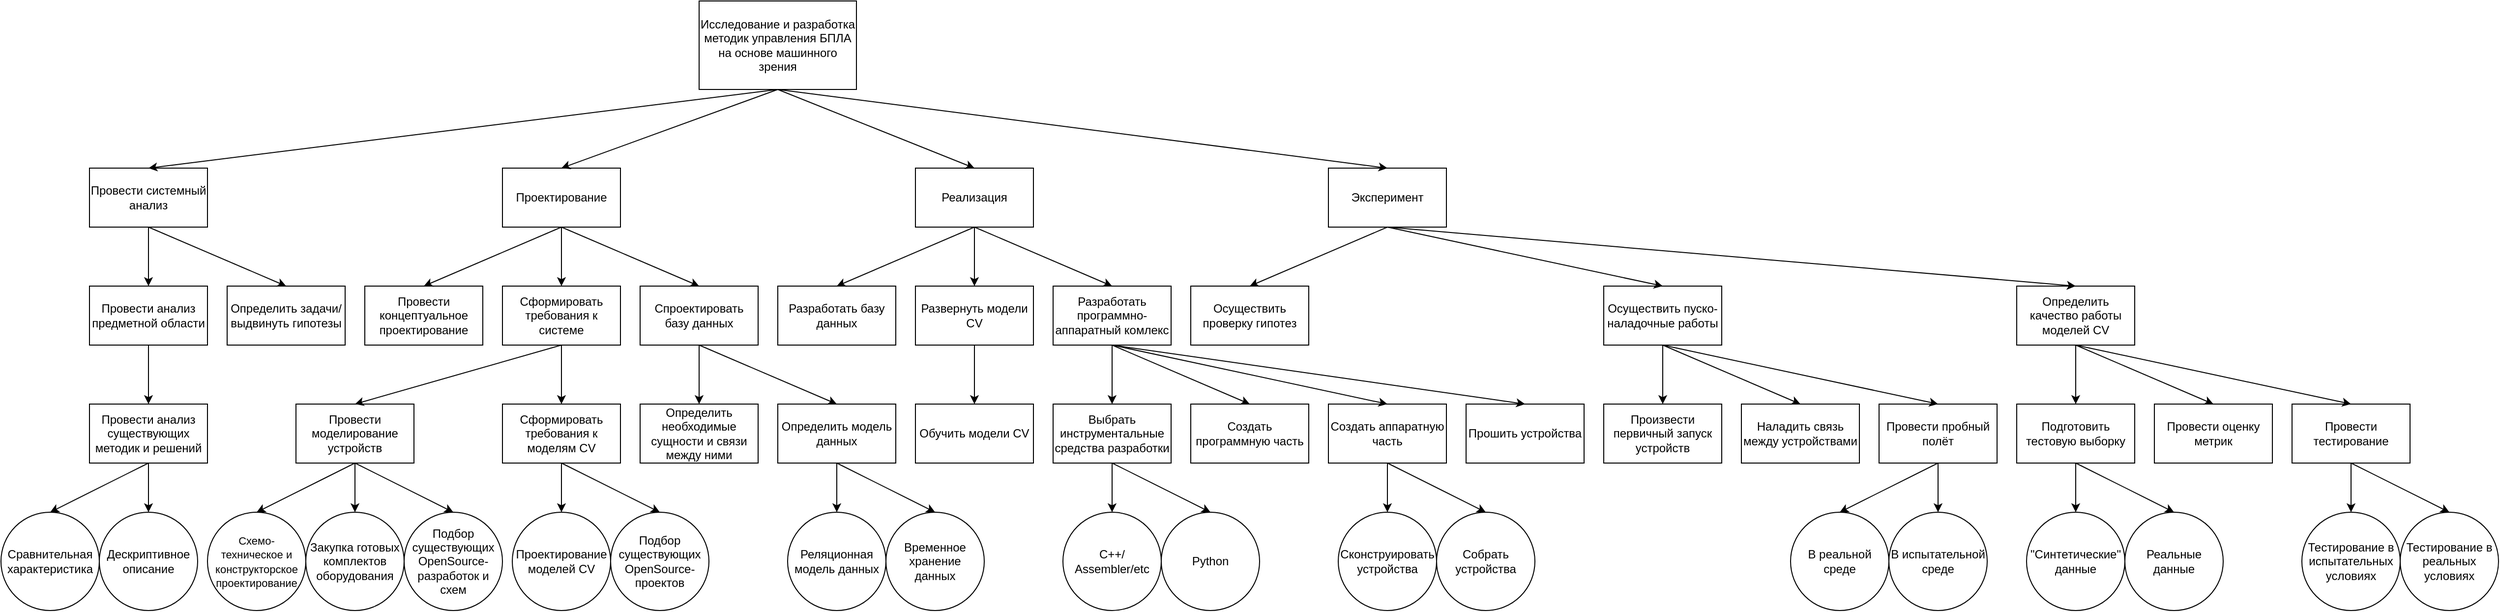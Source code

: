 <mxfile version="22.1.11" type="device">
  <diagram name="Page-1" id="gzccQpygefszCh5UnTY1">
    <mxGraphModel dx="3622" dy="1534" grid="1" gridSize="10" guides="1" tooltips="1" connect="1" arrows="1" fold="1" page="1" pageScale="1" pageWidth="850" pageHeight="1100" math="0" shadow="0">
      <root>
        <mxCell id="0" />
        <mxCell id="1" parent="0" />
        <mxCell id="BvftLAsF_LfP6ri9kQU_-1" value="Исследование и разработка методик управления БПЛА на основе машинного зрения" style="rounded=0;whiteSpace=wrap;html=1;" vertex="1" parent="1">
          <mxGeometry x="500" y="350" width="160" height="90" as="geometry" />
        </mxCell>
        <mxCell id="BvftLAsF_LfP6ri9kQU_-2" value="Проектирование" style="rounded=0;whiteSpace=wrap;html=1;" vertex="1" parent="1">
          <mxGeometry x="300" y="520" width="120" height="60" as="geometry" />
        </mxCell>
        <mxCell id="BvftLAsF_LfP6ri9kQU_-3" value="Провести системный анализ" style="rounded=0;whiteSpace=wrap;html=1;" vertex="1" parent="1">
          <mxGeometry x="-120" y="520" width="120" height="60" as="geometry" />
        </mxCell>
        <mxCell id="BvftLAsF_LfP6ri9kQU_-4" value="Реализация" style="rounded=0;whiteSpace=wrap;html=1;" vertex="1" parent="1">
          <mxGeometry x="720" y="520" width="120" height="60" as="geometry" />
        </mxCell>
        <mxCell id="BvftLAsF_LfP6ri9kQU_-5" value="Провести анализ предметной области" style="rounded=0;whiteSpace=wrap;html=1;" vertex="1" parent="1">
          <mxGeometry x="-120" y="640" width="120" height="60" as="geometry" />
        </mxCell>
        <mxCell id="BvftLAsF_LfP6ri9kQU_-6" value="Определить задачи/выдвинуть гипотезы" style="rounded=0;whiteSpace=wrap;html=1;" vertex="1" parent="1">
          <mxGeometry x="20" y="640" width="120" height="60" as="geometry" />
        </mxCell>
        <mxCell id="BvftLAsF_LfP6ri9kQU_-7" value="Провести анализ существующих методик и решений" style="rounded=0;whiteSpace=wrap;html=1;" vertex="1" parent="1">
          <mxGeometry x="-120" y="760" width="120" height="60" as="geometry" />
        </mxCell>
        <mxCell id="BvftLAsF_LfP6ri9kQU_-8" value="Эксперимент" style="rounded=0;whiteSpace=wrap;html=1;" vertex="1" parent="1">
          <mxGeometry x="1140" y="520" width="120" height="60" as="geometry" />
        </mxCell>
        <mxCell id="BvftLAsF_LfP6ri9kQU_-10" value="Дескриптивное описание" style="ellipse;whiteSpace=wrap;html=1;" vertex="1" parent="1">
          <mxGeometry x="-110" y="870" width="100" height="100" as="geometry" />
        </mxCell>
        <mxCell id="BvftLAsF_LfP6ri9kQU_-11" value="Сравнительная характеристика" style="ellipse;whiteSpace=wrap;html=1;" vertex="1" parent="1">
          <mxGeometry x="-210" y="870" width="100" height="100" as="geometry" />
        </mxCell>
        <mxCell id="BvftLAsF_LfP6ri9kQU_-12" value="Провести концептуальное проектирование" style="rounded=0;whiteSpace=wrap;html=1;" vertex="1" parent="1">
          <mxGeometry x="160" y="640" width="120" height="60" as="geometry" />
        </mxCell>
        <mxCell id="BvftLAsF_LfP6ri9kQU_-13" value="Спроектировать базу данных" style="rounded=0;whiteSpace=wrap;html=1;" vertex="1" parent="1">
          <mxGeometry x="440" y="640" width="120" height="60" as="geometry" />
        </mxCell>
        <mxCell id="BvftLAsF_LfP6ri9kQU_-14" value="Сформировать требования к системе" style="rounded=0;whiteSpace=wrap;html=1;" vertex="1" parent="1">
          <mxGeometry x="300" y="640" width="120" height="60" as="geometry" />
        </mxCell>
        <mxCell id="BvftLAsF_LfP6ri9kQU_-15" value="Сформировать требования к моделям CV" style="rounded=0;whiteSpace=wrap;html=1;" vertex="1" parent="1">
          <mxGeometry x="300" y="760" width="120" height="60" as="geometry" />
        </mxCell>
        <mxCell id="BvftLAsF_LfP6ri9kQU_-16" value="Провести моделирование устройств" style="rounded=0;whiteSpace=wrap;html=1;" vertex="1" parent="1">
          <mxGeometry x="90" y="760" width="120" height="60" as="geometry" />
        </mxCell>
        <mxCell id="BvftLAsF_LfP6ri9kQU_-18" value="&lt;font style=&quot;font-size: 11px;&quot;&gt;Схемо-техническое и конструкторское проектирование&lt;/font&gt;" style="ellipse;whiteSpace=wrap;html=1;" vertex="1" parent="1">
          <mxGeometry y="870" width="100" height="100" as="geometry" />
        </mxCell>
        <mxCell id="BvftLAsF_LfP6ri9kQU_-19" value="Подбор существующих OpenSource-разработок и схем" style="ellipse;whiteSpace=wrap;html=1;" vertex="1" parent="1">
          <mxGeometry x="200" y="870" width="100" height="100" as="geometry" />
        </mxCell>
        <mxCell id="BvftLAsF_LfP6ri9kQU_-21" value="Закупка готовых комплектов оборудования" style="ellipse;whiteSpace=wrap;html=1;" vertex="1" parent="1">
          <mxGeometry x="100" y="870" width="100" height="100" as="geometry" />
        </mxCell>
        <mxCell id="BvftLAsF_LfP6ri9kQU_-22" value="" style="endArrow=classic;html=1;rounded=0;entryX=0.5;entryY=0;entryDx=0;entryDy=0;exitX=0.5;exitY=1;exitDx=0;exitDy=0;" edge="1" parent="1" source="BvftLAsF_LfP6ri9kQU_-2" target="BvftLAsF_LfP6ri9kQU_-13">
          <mxGeometry width="50" height="50" relative="1" as="geometry">
            <mxPoint y="600" as="sourcePoint" />
            <mxPoint x="50" y="550" as="targetPoint" />
          </mxGeometry>
        </mxCell>
        <mxCell id="BvftLAsF_LfP6ri9kQU_-24" value="" style="endArrow=classic;html=1;rounded=0;entryX=0.5;entryY=0;entryDx=0;entryDy=0;exitX=0.5;exitY=1;exitDx=0;exitDy=0;" edge="1" parent="1" source="BvftLAsF_LfP6ri9kQU_-14" target="BvftLAsF_LfP6ri9kQU_-15">
          <mxGeometry width="50" height="50" relative="1" as="geometry">
            <mxPoint x="400" y="650" as="sourcePoint" />
            <mxPoint x="450" y="600" as="targetPoint" />
          </mxGeometry>
        </mxCell>
        <mxCell id="BvftLAsF_LfP6ri9kQU_-25" value="" style="endArrow=classic;html=1;rounded=0;exitX=0.5;exitY=1;exitDx=0;exitDy=0;entryX=0.5;entryY=0;entryDx=0;entryDy=0;" edge="1" parent="1" source="BvftLAsF_LfP6ri9kQU_-73" target="BvftLAsF_LfP6ri9kQU_-59">
          <mxGeometry width="50" height="50" relative="1" as="geometry">
            <mxPoint x="400" y="650" as="sourcePoint" />
            <mxPoint x="610" y="610" as="targetPoint" />
          </mxGeometry>
        </mxCell>
        <mxCell id="BvftLAsF_LfP6ri9kQU_-26" value="" style="endArrow=classic;html=1;rounded=0;entryX=0.5;entryY=0;entryDx=0;entryDy=0;exitX=0.5;exitY=1;exitDx=0;exitDy=0;" edge="1" parent="1" source="BvftLAsF_LfP6ri9kQU_-2" target="BvftLAsF_LfP6ri9kQU_-14">
          <mxGeometry width="50" height="50" relative="1" as="geometry">
            <mxPoint x="400" y="650" as="sourcePoint" />
            <mxPoint x="300" y="610" as="targetPoint" />
          </mxGeometry>
        </mxCell>
        <mxCell id="BvftLAsF_LfP6ri9kQU_-27" value="" style="endArrow=classic;html=1;rounded=0;entryX=0.5;entryY=0;entryDx=0;entryDy=0;exitX=0.5;exitY=1;exitDx=0;exitDy=0;" edge="1" parent="1" source="BvftLAsF_LfP6ri9kQU_-2" target="BvftLAsF_LfP6ri9kQU_-12">
          <mxGeometry width="50" height="50" relative="1" as="geometry">
            <mxPoint x="230" y="610" as="sourcePoint" />
            <mxPoint x="610" y="600" as="targetPoint" />
          </mxGeometry>
        </mxCell>
        <mxCell id="BvftLAsF_LfP6ri9kQU_-28" value="" style="endArrow=classic;html=1;rounded=0;entryX=0.5;entryY=0;entryDx=0;entryDy=0;exitX=0.5;exitY=1;exitDx=0;exitDy=0;" edge="1" parent="1" source="BvftLAsF_LfP6ri9kQU_-3" target="BvftLAsF_LfP6ri9kQU_-6">
          <mxGeometry width="50" height="50" relative="1" as="geometry">
            <mxPoint x="-130" y="560" as="sourcePoint" />
            <mxPoint x="-80" y="510" as="targetPoint" />
          </mxGeometry>
        </mxCell>
        <mxCell id="BvftLAsF_LfP6ri9kQU_-29" value="" style="endArrow=classic;html=1;rounded=0;entryX=0.5;entryY=0;entryDx=0;entryDy=0;exitX=0.5;exitY=1;exitDx=0;exitDy=0;" edge="1" parent="1" source="BvftLAsF_LfP6ri9kQU_-3" target="BvftLAsF_LfP6ri9kQU_-5">
          <mxGeometry width="50" height="50" relative="1" as="geometry">
            <mxPoint x="-60" y="600" as="sourcePoint" />
            <mxPoint x="-10" y="550" as="targetPoint" />
          </mxGeometry>
        </mxCell>
        <mxCell id="BvftLAsF_LfP6ri9kQU_-30" value="" style="endArrow=classic;html=1;rounded=0;entryX=0.5;entryY=0;entryDx=0;entryDy=0;exitX=0.5;exitY=1;exitDx=0;exitDy=0;" edge="1" parent="1" source="BvftLAsF_LfP6ri9kQU_-14" target="BvftLAsF_LfP6ri9kQU_-16">
          <mxGeometry width="50" height="50" relative="1" as="geometry">
            <mxPoint x="310" y="710" as="sourcePoint" />
            <mxPoint x="310" y="770" as="targetPoint" />
          </mxGeometry>
        </mxCell>
        <mxCell id="BvftLAsF_LfP6ri9kQU_-32" value="" style="endArrow=classic;html=1;rounded=0;entryX=0.5;entryY=0;entryDx=0;entryDy=0;exitX=0.5;exitY=1;exitDx=0;exitDy=0;" edge="1" parent="1" source="BvftLAsF_LfP6ri9kQU_-5" target="BvftLAsF_LfP6ri9kQU_-7">
          <mxGeometry width="50" height="50" relative="1" as="geometry">
            <mxPoint x="330" y="730" as="sourcePoint" />
            <mxPoint x="330" y="790" as="targetPoint" />
          </mxGeometry>
        </mxCell>
        <mxCell id="BvftLAsF_LfP6ri9kQU_-33" value="Определить модель данных" style="rounded=0;whiteSpace=wrap;html=1;" vertex="1" parent="1">
          <mxGeometry x="580" y="760" width="120" height="60" as="geometry" />
        </mxCell>
        <mxCell id="BvftLAsF_LfP6ri9kQU_-34" value="Определить необходимые сущности и связи между ними" style="rounded=0;whiteSpace=wrap;html=1;" vertex="1" parent="1">
          <mxGeometry x="440" y="760" width="120" height="60" as="geometry" />
        </mxCell>
        <mxCell id="BvftLAsF_LfP6ri9kQU_-36" value="Реляционная модель данных" style="ellipse;whiteSpace=wrap;html=1;" vertex="1" parent="1">
          <mxGeometry x="590" y="870" width="100" height="100" as="geometry" />
        </mxCell>
        <mxCell id="BvftLAsF_LfP6ri9kQU_-37" value="Временное хранение &lt;br&gt;данных" style="ellipse;whiteSpace=wrap;html=1;" vertex="1" parent="1">
          <mxGeometry x="690" y="870" width="100" height="100" as="geometry" />
        </mxCell>
        <mxCell id="BvftLAsF_LfP6ri9kQU_-38" value="Проектирование моделей CV" style="ellipse;whiteSpace=wrap;html=1;" vertex="1" parent="1">
          <mxGeometry x="310" y="870" width="100" height="100" as="geometry" />
        </mxCell>
        <mxCell id="BvftLAsF_LfP6ri9kQU_-40" value="Подбор существующих OpenSource-проектов" style="ellipse;whiteSpace=wrap;html=1;" vertex="1" parent="1">
          <mxGeometry x="410" y="870" width="100" height="100" as="geometry" />
        </mxCell>
        <mxCell id="BvftLAsF_LfP6ri9kQU_-41" value="" style="endArrow=classic;html=1;rounded=0;exitX=0.5;exitY=1;exitDx=0;exitDy=0;entryX=0.5;entryY=0;entryDx=0;entryDy=0;" edge="1" parent="1" source="BvftLAsF_LfP6ri9kQU_-13" target="BvftLAsF_LfP6ri9kQU_-33">
          <mxGeometry width="50" height="50" relative="1" as="geometry">
            <mxPoint x="510" y="670" as="sourcePoint" />
            <mxPoint x="660" y="700" as="targetPoint" />
          </mxGeometry>
        </mxCell>
        <mxCell id="BvftLAsF_LfP6ri9kQU_-42" value="" style="endArrow=classic;html=1;rounded=0;exitX=0.5;exitY=1;exitDx=0;exitDy=0;entryX=0.5;entryY=0;entryDx=0;entryDy=0;" edge="1" parent="1" source="BvftLAsF_LfP6ri9kQU_-13" target="BvftLAsF_LfP6ri9kQU_-34">
          <mxGeometry width="50" height="50" relative="1" as="geometry">
            <mxPoint x="470" y="710" as="sourcePoint" />
            <mxPoint x="470" y="770" as="targetPoint" />
          </mxGeometry>
        </mxCell>
        <mxCell id="BvftLAsF_LfP6ri9kQU_-43" value="" style="endArrow=classic;html=1;rounded=0;exitX=0.5;exitY=1;exitDx=0;exitDy=0;entryX=0.5;entryY=0;entryDx=0;entryDy=0;" edge="1" parent="1" source="BvftLAsF_LfP6ri9kQU_-33" target="BvftLAsF_LfP6ri9kQU_-37">
          <mxGeometry width="50" height="50" relative="1" as="geometry">
            <mxPoint x="480" y="720" as="sourcePoint" />
            <mxPoint x="480" y="780" as="targetPoint" />
          </mxGeometry>
        </mxCell>
        <mxCell id="BvftLAsF_LfP6ri9kQU_-44" value="" style="endArrow=classic;html=1;rounded=0;exitX=0.5;exitY=1;exitDx=0;exitDy=0;entryX=0.5;entryY=0;entryDx=0;entryDy=0;" edge="1" parent="1" source="BvftLAsF_LfP6ri9kQU_-33" target="BvftLAsF_LfP6ri9kQU_-36">
          <mxGeometry width="50" height="50" relative="1" as="geometry">
            <mxPoint x="500" y="830" as="sourcePoint" />
            <mxPoint x="855" y="890" as="targetPoint" />
          </mxGeometry>
        </mxCell>
        <mxCell id="BvftLAsF_LfP6ri9kQU_-45" value="" style="endArrow=classic;html=1;rounded=0;exitX=0.5;exitY=1;exitDx=0;exitDy=0;entryX=0.5;entryY=0;entryDx=0;entryDy=0;" edge="1" parent="1" source="BvftLAsF_LfP6ri9kQU_-16" target="BvftLAsF_LfP6ri9kQU_-21">
          <mxGeometry width="50" height="50" relative="1" as="geometry">
            <mxPoint x="470" y="830" as="sourcePoint" />
            <mxPoint x="695" y="890" as="targetPoint" />
          </mxGeometry>
        </mxCell>
        <mxCell id="BvftLAsF_LfP6ri9kQU_-46" value="" style="endArrow=classic;html=1;rounded=0;exitX=0.5;exitY=1;exitDx=0;exitDy=0;entryX=0.5;entryY=0;entryDx=0;entryDy=0;" edge="1" parent="1" source="BvftLAsF_LfP6ri9kQU_-16" target="BvftLAsF_LfP6ri9kQU_-18">
          <mxGeometry width="50" height="50" relative="1" as="geometry">
            <mxPoint x="340" y="830" as="sourcePoint" />
            <mxPoint x="535" y="885" as="targetPoint" />
          </mxGeometry>
        </mxCell>
        <mxCell id="BvftLAsF_LfP6ri9kQU_-47" value="" style="endArrow=classic;html=1;rounded=0;exitX=0.5;exitY=1;exitDx=0;exitDy=0;entryX=0.5;entryY=0;entryDx=0;entryDy=0;" edge="1" parent="1" source="BvftLAsF_LfP6ri9kQU_-16" target="BvftLAsF_LfP6ri9kQU_-19">
          <mxGeometry width="50" height="50" relative="1" as="geometry">
            <mxPoint x="310" y="830" as="sourcePoint" />
            <mxPoint x="378" y="885" as="targetPoint" />
          </mxGeometry>
        </mxCell>
        <mxCell id="BvftLAsF_LfP6ri9kQU_-49" value="" style="endArrow=classic;html=1;rounded=0;exitX=0.5;exitY=1;exitDx=0;exitDy=0;entryX=0.5;entryY=0;entryDx=0;entryDy=0;" edge="1" parent="1" source="BvftLAsF_LfP6ri9kQU_-15" target="BvftLAsF_LfP6ri9kQU_-40">
          <mxGeometry width="50" height="50" relative="1" as="geometry">
            <mxPoint x="320" y="840" as="sourcePoint" />
            <mxPoint x="388" y="895" as="targetPoint" />
          </mxGeometry>
        </mxCell>
        <mxCell id="BvftLAsF_LfP6ri9kQU_-50" value="" style="endArrow=classic;html=1;rounded=0;exitX=0.5;exitY=1;exitDx=0;exitDy=0;entryX=0.5;entryY=0;entryDx=0;entryDy=0;" edge="1" parent="1" source="BvftLAsF_LfP6ri9kQU_-15" target="BvftLAsF_LfP6ri9kQU_-38">
          <mxGeometry width="50" height="50" relative="1" as="geometry">
            <mxPoint x="150" y="830" as="sourcePoint" />
            <mxPoint x="50" y="885" as="targetPoint" />
          </mxGeometry>
        </mxCell>
        <mxCell id="BvftLAsF_LfP6ri9kQU_-51" value="" style="endArrow=classic;html=1;rounded=0;exitX=0.5;exitY=1;exitDx=0;exitDy=0;entryX=0.5;entryY=0;entryDx=0;entryDy=0;" edge="1" parent="1" source="BvftLAsF_LfP6ri9kQU_-7" target="BvftLAsF_LfP6ri9kQU_-11">
          <mxGeometry width="50" height="50" relative="1" as="geometry">
            <mxPoint x="160" y="840" as="sourcePoint" />
            <mxPoint x="60" y="895" as="targetPoint" />
          </mxGeometry>
        </mxCell>
        <mxCell id="BvftLAsF_LfP6ri9kQU_-52" value="" style="endArrow=classic;html=1;rounded=0;exitX=0.5;exitY=1;exitDx=0;exitDy=0;entryX=0.5;entryY=0;entryDx=0;entryDy=0;" edge="1" parent="1" source="BvftLAsF_LfP6ri9kQU_-7" target="BvftLAsF_LfP6ri9kQU_-10">
          <mxGeometry width="50" height="50" relative="1" as="geometry">
            <mxPoint x="170" y="850" as="sourcePoint" />
            <mxPoint x="70" y="905" as="targetPoint" />
          </mxGeometry>
        </mxCell>
        <mxCell id="BvftLAsF_LfP6ri9kQU_-53" value="" style="endArrow=classic;html=1;rounded=0;exitX=0.5;exitY=1;exitDx=0;exitDy=0;entryX=0.5;entryY=0;entryDx=0;entryDy=0;" edge="1" parent="1" source="BvftLAsF_LfP6ri9kQU_-1" target="BvftLAsF_LfP6ri9kQU_-3">
          <mxGeometry width="50" height="50" relative="1" as="geometry">
            <mxPoint x="260" y="860" as="sourcePoint" />
            <mxPoint x="160" y="915" as="targetPoint" />
          </mxGeometry>
        </mxCell>
        <mxCell id="BvftLAsF_LfP6ri9kQU_-54" value="" style="endArrow=classic;html=1;rounded=0;exitX=0.5;exitY=1;exitDx=0;exitDy=0;entryX=0.5;entryY=0;entryDx=0;entryDy=0;" edge="1" parent="1" source="BvftLAsF_LfP6ri9kQU_-1" target="BvftLAsF_LfP6ri9kQU_-2">
          <mxGeometry width="50" height="50" relative="1" as="geometry">
            <mxPoint x="270" y="870" as="sourcePoint" />
            <mxPoint x="170" y="925" as="targetPoint" />
          </mxGeometry>
        </mxCell>
        <mxCell id="BvftLAsF_LfP6ri9kQU_-55" value="" style="endArrow=classic;html=1;rounded=0;exitX=0.5;exitY=1;exitDx=0;exitDy=0;entryX=0.5;entryY=0;entryDx=0;entryDy=0;" edge="1" parent="1" source="BvftLAsF_LfP6ri9kQU_-1" target="BvftLAsF_LfP6ri9kQU_-4">
          <mxGeometry width="50" height="50" relative="1" as="geometry">
            <mxPoint x="280" y="880" as="sourcePoint" />
            <mxPoint x="180" y="935" as="targetPoint" />
          </mxGeometry>
        </mxCell>
        <mxCell id="BvftLAsF_LfP6ri9kQU_-56" value="" style="endArrow=classic;html=1;rounded=0;exitX=0.5;exitY=1;exitDx=0;exitDy=0;entryX=0.5;entryY=0;entryDx=0;entryDy=0;" edge="1" parent="1" source="BvftLAsF_LfP6ri9kQU_-1" target="BvftLAsF_LfP6ri9kQU_-8">
          <mxGeometry width="50" height="50" relative="1" as="geometry">
            <mxPoint x="410" y="470" as="sourcePoint" />
            <mxPoint x="470" y="530" as="targetPoint" />
          </mxGeometry>
        </mxCell>
        <mxCell id="BvftLAsF_LfP6ri9kQU_-59" value="Выбрать инструментальные средства разработки" style="rounded=0;whiteSpace=wrap;html=1;" vertex="1" parent="1">
          <mxGeometry x="860" y="760" width="120" height="60" as="geometry" />
        </mxCell>
        <mxCell id="BvftLAsF_LfP6ri9kQU_-60" value="Развернуть модели CV" style="rounded=0;whiteSpace=wrap;html=1;" vertex="1" parent="1">
          <mxGeometry x="720" y="640" width="120" height="60" as="geometry" />
        </mxCell>
        <mxCell id="BvftLAsF_LfP6ri9kQU_-64" value="" style="endArrow=classic;html=1;rounded=0;entryX=0.5;entryY=0;entryDx=0;entryDy=0;exitX=0.5;exitY=1;exitDx=0;exitDy=0;" edge="1" parent="1" source="BvftLAsF_LfP6ri9kQU_-4" target="BvftLAsF_LfP6ri9kQU_-60">
          <mxGeometry width="50" height="50" relative="1" as="geometry">
            <mxPoint x="470" y="760" as="sourcePoint" />
            <mxPoint x="520" y="710" as="targetPoint" />
          </mxGeometry>
        </mxCell>
        <mxCell id="BvftLAsF_LfP6ri9kQU_-65" value="Обучить модели CV" style="rounded=0;whiteSpace=wrap;html=1;" vertex="1" parent="1">
          <mxGeometry x="720" y="760" width="120" height="60" as="geometry" />
        </mxCell>
        <mxCell id="BvftLAsF_LfP6ri9kQU_-66" value="" style="endArrow=classic;html=1;rounded=0;entryX=0.5;entryY=0;entryDx=0;entryDy=0;exitX=0.5;exitY=1;exitDx=0;exitDy=0;" edge="1" parent="1" source="BvftLAsF_LfP6ri9kQU_-60" target="BvftLAsF_LfP6ri9kQU_-65">
          <mxGeometry width="50" height="50" relative="1" as="geometry">
            <mxPoint x="510" y="590" as="sourcePoint" />
            <mxPoint x="670" y="650" as="targetPoint" />
          </mxGeometry>
        </mxCell>
        <mxCell id="BvftLAsF_LfP6ri9kQU_-69" value="Разработать базу данных" style="rounded=0;whiteSpace=wrap;html=1;" vertex="1" parent="1">
          <mxGeometry x="580" y="640" width="120" height="60" as="geometry" />
        </mxCell>
        <mxCell id="BvftLAsF_LfP6ri9kQU_-70" value="" style="endArrow=classic;html=1;rounded=0;entryX=0.5;entryY=0;entryDx=0;entryDy=0;exitX=0.5;exitY=1;exitDx=0;exitDy=0;" edge="1" parent="1" source="BvftLAsF_LfP6ri9kQU_-4" target="BvftLAsF_LfP6ri9kQU_-69">
          <mxGeometry width="50" height="50" relative="1" as="geometry">
            <mxPoint x="790" y="590" as="sourcePoint" />
            <mxPoint x="790" y="650" as="targetPoint" />
          </mxGeometry>
        </mxCell>
        <mxCell id="BvftLAsF_LfP6ri9kQU_-73" value="Разработать программно-аппаратный комлекс" style="rounded=0;whiteSpace=wrap;html=1;" vertex="1" parent="1">
          <mxGeometry x="860" y="640" width="120" height="60" as="geometry" />
        </mxCell>
        <mxCell id="BvftLAsF_LfP6ri9kQU_-74" value="" style="endArrow=classic;html=1;rounded=0;exitX=0.5;exitY=1;exitDx=0;exitDy=0;entryX=0.5;entryY=0;entryDx=0;entryDy=0;" edge="1" parent="1" source="BvftLAsF_LfP6ri9kQU_-4" target="BvftLAsF_LfP6ri9kQU_-73">
          <mxGeometry width="50" height="50" relative="1" as="geometry">
            <mxPoint x="790" y="590" as="sourcePoint" />
            <mxPoint x="1070" y="650" as="targetPoint" />
          </mxGeometry>
        </mxCell>
        <mxCell id="BvftLAsF_LfP6ri9kQU_-76" value="C++/&lt;br&gt;Assembler/etc" style="ellipse;whiteSpace=wrap;html=1;" vertex="1" parent="1">
          <mxGeometry x="870" y="870" width="100" height="100" as="geometry" />
        </mxCell>
        <mxCell id="BvftLAsF_LfP6ri9kQU_-77" value="Python" style="ellipse;whiteSpace=wrap;html=1;" vertex="1" parent="1">
          <mxGeometry x="970" y="870" width="100" height="100" as="geometry" />
        </mxCell>
        <mxCell id="BvftLAsF_LfP6ri9kQU_-78" value="" style="endArrow=classic;html=1;rounded=0;exitX=0.5;exitY=1;exitDx=0;exitDy=0;entryX=0.5;entryY=0;entryDx=0;entryDy=0;" edge="1" parent="1">
          <mxGeometry width="50" height="50" relative="1" as="geometry">
            <mxPoint x="920" y="820" as="sourcePoint" />
            <mxPoint x="1020" y="870" as="targetPoint" />
          </mxGeometry>
        </mxCell>
        <mxCell id="BvftLAsF_LfP6ri9kQU_-79" value="" style="endArrow=classic;html=1;rounded=0;exitX=0.5;exitY=1;exitDx=0;exitDy=0;entryX=0.5;entryY=0;entryDx=0;entryDy=0;" edge="1" parent="1">
          <mxGeometry width="50" height="50" relative="1" as="geometry">
            <mxPoint x="920" y="820" as="sourcePoint" />
            <mxPoint x="920" y="870" as="targetPoint" />
          </mxGeometry>
        </mxCell>
        <mxCell id="BvftLAsF_LfP6ri9kQU_-80" value="Создать аппаратную часть" style="rounded=0;whiteSpace=wrap;html=1;" vertex="1" parent="1">
          <mxGeometry x="1140" y="760" width="120" height="60" as="geometry" />
        </mxCell>
        <mxCell id="BvftLAsF_LfP6ri9kQU_-81" value="" style="endArrow=classic;html=1;rounded=0;exitX=0.5;exitY=1;exitDx=0;exitDy=0;entryX=0.5;entryY=0;entryDx=0;entryDy=0;" edge="1" parent="1" source="BvftLAsF_LfP6ri9kQU_-73" target="BvftLAsF_LfP6ri9kQU_-80">
          <mxGeometry width="50" height="50" relative="1" as="geometry">
            <mxPoint x="920" y="700" as="sourcePoint" />
            <mxPoint x="1060" y="760" as="targetPoint" />
          </mxGeometry>
        </mxCell>
        <mxCell id="BvftLAsF_LfP6ri9kQU_-82" value="Сконструировать устройства" style="ellipse;whiteSpace=wrap;html=1;" vertex="1" parent="1">
          <mxGeometry x="1150" y="870" width="100" height="100" as="geometry" />
        </mxCell>
        <mxCell id="BvftLAsF_LfP6ri9kQU_-83" value="Собрать устройства" style="ellipse;whiteSpace=wrap;html=1;" vertex="1" parent="1">
          <mxGeometry x="1250" y="870" width="100" height="100" as="geometry" />
        </mxCell>
        <mxCell id="BvftLAsF_LfP6ri9kQU_-84" value="" style="endArrow=classic;html=1;rounded=0;exitX=0.5;exitY=1;exitDx=0;exitDy=0;entryX=0.5;entryY=0;entryDx=0;entryDy=0;" edge="1" parent="1">
          <mxGeometry width="50" height="50" relative="1" as="geometry">
            <mxPoint x="1200" y="820" as="sourcePoint" />
            <mxPoint x="1300" y="870" as="targetPoint" />
          </mxGeometry>
        </mxCell>
        <mxCell id="BvftLAsF_LfP6ri9kQU_-85" value="" style="endArrow=classic;html=1;rounded=0;exitX=0.5;exitY=1;exitDx=0;exitDy=0;entryX=0.5;entryY=0;entryDx=0;entryDy=0;" edge="1" parent="1">
          <mxGeometry width="50" height="50" relative="1" as="geometry">
            <mxPoint x="1200" y="820" as="sourcePoint" />
            <mxPoint x="1200" y="870" as="targetPoint" />
          </mxGeometry>
        </mxCell>
        <mxCell id="BvftLAsF_LfP6ri9kQU_-86" value="Создать программную часть" style="rounded=0;whiteSpace=wrap;html=1;" vertex="1" parent="1">
          <mxGeometry x="1000" y="760" width="120" height="60" as="geometry" />
        </mxCell>
        <mxCell id="BvftLAsF_LfP6ri9kQU_-87" value="Прошить устройства" style="rounded=0;whiteSpace=wrap;html=1;" vertex="1" parent="1">
          <mxGeometry x="1280" y="760" width="120" height="60" as="geometry" />
        </mxCell>
        <mxCell id="BvftLAsF_LfP6ri9kQU_-88" value="" style="endArrow=classic;html=1;rounded=0;exitX=0.5;exitY=1;exitDx=0;exitDy=0;entryX=0.5;entryY=0;entryDx=0;entryDy=0;" edge="1" parent="1" source="BvftLAsF_LfP6ri9kQU_-73" target="BvftLAsF_LfP6ri9kQU_-86">
          <mxGeometry width="50" height="50" relative="1" as="geometry">
            <mxPoint x="1070" y="710" as="sourcePoint" />
            <mxPoint x="930" y="770" as="targetPoint" />
          </mxGeometry>
        </mxCell>
        <mxCell id="BvftLAsF_LfP6ri9kQU_-90" value="" style="endArrow=classic;html=1;rounded=0;exitX=0.5;exitY=1;exitDx=0;exitDy=0;entryX=0.5;entryY=0;entryDx=0;entryDy=0;" edge="1" parent="1" source="BvftLAsF_LfP6ri9kQU_-73" target="BvftLAsF_LfP6ri9kQU_-87">
          <mxGeometry width="50" height="50" relative="1" as="geometry">
            <mxPoint x="1080" y="720" as="sourcePoint" />
            <mxPoint x="940" y="780" as="targetPoint" />
          </mxGeometry>
        </mxCell>
        <mxCell id="BvftLAsF_LfP6ri9kQU_-93" value="Определить качество работы моделей CV" style="rounded=0;whiteSpace=wrap;html=1;" vertex="1" parent="1">
          <mxGeometry x="1840" y="640" width="120" height="60" as="geometry" />
        </mxCell>
        <mxCell id="BvftLAsF_LfP6ri9kQU_-94" value="" style="endArrow=classic;html=1;rounded=0;entryX=0.5;entryY=0;entryDx=0;entryDy=0;exitX=0.5;exitY=1;exitDx=0;exitDy=0;" edge="1" parent="1" target="BvftLAsF_LfP6ri9kQU_-93" source="BvftLAsF_LfP6ri9kQU_-8">
          <mxGeometry width="50" height="50" relative="1" as="geometry">
            <mxPoint x="1460" y="580" as="sourcePoint" />
            <mxPoint x="1470" y="650" as="targetPoint" />
          </mxGeometry>
        </mxCell>
        <mxCell id="BvftLAsF_LfP6ri9kQU_-95" value="Осуществить пуско-наладочные работы" style="rounded=0;whiteSpace=wrap;html=1;" vertex="1" parent="1">
          <mxGeometry x="1420" y="640" width="120" height="60" as="geometry" />
        </mxCell>
        <mxCell id="BvftLAsF_LfP6ri9kQU_-96" value="" style="endArrow=classic;html=1;rounded=0;entryX=0.5;entryY=0;entryDx=0;entryDy=0;exitX=0.5;exitY=1;exitDx=0;exitDy=0;" edge="1" parent="1" target="BvftLAsF_LfP6ri9kQU_-95" source="BvftLAsF_LfP6ri9kQU_-8">
          <mxGeometry width="50" height="50" relative="1" as="geometry">
            <mxPoint x="1660" y="570" as="sourcePoint" />
            <mxPoint x="1610" y="580" as="targetPoint" />
          </mxGeometry>
        </mxCell>
        <mxCell id="BvftLAsF_LfP6ri9kQU_-97" value="" style="endArrow=classic;html=1;rounded=0;exitX=0.5;exitY=1;exitDx=0;exitDy=0;entryX=0.5;entryY=0;entryDx=0;entryDy=0;" edge="1" parent="1" target="BvftLAsF_LfP6ri9kQU_-98" source="BvftLAsF_LfP6ri9kQU_-93">
          <mxGeometry width="50" height="50" relative="1" as="geometry">
            <mxPoint x="1930" y="210" as="sourcePoint" />
            <mxPoint x="1620" y="120" as="targetPoint" />
          </mxGeometry>
        </mxCell>
        <mxCell id="BvftLAsF_LfP6ri9kQU_-98" value="Подготовить тестовую выборку" style="rounded=0;whiteSpace=wrap;html=1;" vertex="1" parent="1">
          <mxGeometry x="1840" y="760" width="120" height="60" as="geometry" />
        </mxCell>
        <mxCell id="BvftLAsF_LfP6ri9kQU_-99" value="Провести тестирование" style="rounded=0;whiteSpace=wrap;html=1;" vertex="1" parent="1">
          <mxGeometry x="2120" y="760" width="120" height="60" as="geometry" />
        </mxCell>
        <mxCell id="BvftLAsF_LfP6ri9kQU_-100" value="" style="endArrow=classic;html=1;rounded=0;exitX=0.5;exitY=1;exitDx=0;exitDy=0;entryX=0.5;entryY=0;entryDx=0;entryDy=0;" edge="1" parent="1" target="BvftLAsF_LfP6ri9kQU_-99" source="BvftLAsF_LfP6ri9kQU_-93">
          <mxGeometry width="50" height="50" relative="1" as="geometry">
            <mxPoint x="1930" y="210" as="sourcePoint" />
            <mxPoint x="1940" y="280" as="targetPoint" />
          </mxGeometry>
        </mxCell>
        <mxCell id="BvftLAsF_LfP6ri9kQU_-101" value="&quot;Синтетические&quot; данные" style="ellipse;whiteSpace=wrap;html=1;" vertex="1" parent="1">
          <mxGeometry x="1850" y="870" width="100" height="100" as="geometry" />
        </mxCell>
        <mxCell id="BvftLAsF_LfP6ri9kQU_-102" value="Реальные данные" style="ellipse;whiteSpace=wrap;html=1;" vertex="1" parent="1">
          <mxGeometry x="1950" y="870" width="100" height="100" as="geometry" />
        </mxCell>
        <mxCell id="BvftLAsF_LfP6ri9kQU_-103" value="" style="endArrow=classic;html=1;rounded=0;entryX=0.5;entryY=0;entryDx=0;entryDy=0;exitX=0.5;exitY=1;exitDx=0;exitDy=0;" edge="1" parent="1" source="BvftLAsF_LfP6ri9kQU_-98" target="BvftLAsF_LfP6ri9kQU_-102">
          <mxGeometry width="50" height="50" relative="1" as="geometry">
            <mxPoint x="1950" y="370" as="sourcePoint" />
            <mxPoint x="2030" y="380" as="targetPoint" />
          </mxGeometry>
        </mxCell>
        <mxCell id="BvftLAsF_LfP6ri9kQU_-104" value="" style="endArrow=classic;html=1;rounded=0;entryX=0.5;entryY=0;entryDx=0;entryDy=0;exitX=0.5;exitY=1;exitDx=0;exitDy=0;" edge="1" parent="1" source="BvftLAsF_LfP6ri9kQU_-98" target="BvftLAsF_LfP6ri9kQU_-101">
          <mxGeometry width="50" height="50" relative="1" as="geometry">
            <mxPoint x="1900" y="350" as="sourcePoint" />
            <mxPoint x="1930" y="380" as="targetPoint" />
          </mxGeometry>
        </mxCell>
        <mxCell id="BvftLAsF_LfP6ri9kQU_-105" value="Тестирование в испытательных условиях" style="ellipse;whiteSpace=wrap;html=1;" vertex="1" parent="1">
          <mxGeometry x="2130" y="870" width="100" height="100" as="geometry" />
        </mxCell>
        <mxCell id="BvftLAsF_LfP6ri9kQU_-106" value="Тестирование в реальных условиях" style="ellipse;whiteSpace=wrap;html=1;" vertex="1" parent="1">
          <mxGeometry x="2230" y="870" width="100" height="100" as="geometry" />
        </mxCell>
        <mxCell id="BvftLAsF_LfP6ri9kQU_-107" value="" style="endArrow=classic;html=1;rounded=0;exitX=0.5;exitY=1;exitDx=0;exitDy=0;entryX=0.5;entryY=0;entryDx=0;entryDy=0;" edge="1" parent="1" source="BvftLAsF_LfP6ri9kQU_-99" target="BvftLAsF_LfP6ri9kQU_-106">
          <mxGeometry width="50" height="50" relative="1" as="geometry">
            <mxPoint x="2180" y="350" as="sourcePoint" />
            <mxPoint x="2280" y="400" as="targetPoint" />
          </mxGeometry>
        </mxCell>
        <mxCell id="BvftLAsF_LfP6ri9kQU_-108" value="" style="endArrow=classic;html=1;rounded=0;exitX=0.5;exitY=1;exitDx=0;exitDy=0;entryX=0.5;entryY=0;entryDx=0;entryDy=0;" edge="1" parent="1" source="BvftLAsF_LfP6ri9kQU_-99" target="BvftLAsF_LfP6ri9kQU_-105">
          <mxGeometry width="50" height="50" relative="1" as="geometry">
            <mxPoint x="2180" y="350" as="sourcePoint" />
            <mxPoint x="2180" y="400" as="targetPoint" />
          </mxGeometry>
        </mxCell>
        <mxCell id="BvftLAsF_LfP6ri9kQU_-109" value="Провести оценку метрик" style="rounded=0;whiteSpace=wrap;html=1;" vertex="1" parent="1">
          <mxGeometry x="1980" y="760" width="120" height="60" as="geometry" />
        </mxCell>
        <mxCell id="BvftLAsF_LfP6ri9kQU_-110" value="" style="endArrow=classic;html=1;rounded=0;exitX=0.5;exitY=1;exitDx=0;exitDy=0;entryX=0.5;entryY=0;entryDx=0;entryDy=0;" edge="1" parent="1" source="BvftLAsF_LfP6ri9kQU_-93" target="BvftLAsF_LfP6ri9kQU_-109">
          <mxGeometry width="50" height="50" relative="1" as="geometry">
            <mxPoint x="2190" y="200" as="sourcePoint" />
            <mxPoint x="2190" y="280" as="targetPoint" />
          </mxGeometry>
        </mxCell>
        <mxCell id="BvftLAsF_LfP6ri9kQU_-112" value="" style="endArrow=classic;html=1;rounded=0;exitX=0.5;exitY=1;exitDx=0;exitDy=0;entryX=0.5;entryY=0;entryDx=0;entryDy=0;" edge="1" parent="1" target="BvftLAsF_LfP6ri9kQU_-113" source="BvftLAsF_LfP6ri9kQU_-95">
          <mxGeometry width="50" height="50" relative="1" as="geometry">
            <mxPoint x="2290" y="720" as="sourcePoint" />
            <mxPoint x="1730" y="650" as="targetPoint" />
          </mxGeometry>
        </mxCell>
        <mxCell id="BvftLAsF_LfP6ri9kQU_-113" value="Произвести первичный запуск устройств" style="rounded=0;whiteSpace=wrap;html=1;" vertex="1" parent="1">
          <mxGeometry x="1420" y="760" width="120" height="60" as="geometry" />
        </mxCell>
        <mxCell id="BvftLAsF_LfP6ri9kQU_-114" value="Наладить связь между устройствами" style="rounded=0;whiteSpace=wrap;html=1;" vertex="1" parent="1">
          <mxGeometry x="1560" y="760" width="120" height="60" as="geometry" />
        </mxCell>
        <mxCell id="BvftLAsF_LfP6ri9kQU_-115" value="" style="endArrow=classic;html=1;rounded=0;exitX=0.5;exitY=1;exitDx=0;exitDy=0;entryX=0.5;entryY=0;entryDx=0;entryDy=0;" edge="1" parent="1" target="BvftLAsF_LfP6ri9kQU_-114" source="BvftLAsF_LfP6ri9kQU_-95">
          <mxGeometry width="50" height="50" relative="1" as="geometry">
            <mxPoint x="2290" y="720" as="sourcePoint" />
            <mxPoint x="2050" y="810" as="targetPoint" />
          </mxGeometry>
        </mxCell>
        <mxCell id="BvftLAsF_LfP6ri9kQU_-116" value="Провести пробный полёт" style="rounded=0;whiteSpace=wrap;html=1;" vertex="1" parent="1">
          <mxGeometry x="1700" y="760" width="120" height="60" as="geometry" />
        </mxCell>
        <mxCell id="BvftLAsF_LfP6ri9kQU_-117" value="" style="endArrow=classic;html=1;rounded=0;exitX=0.5;exitY=1;exitDx=0;exitDy=0;entryX=0.5;entryY=0;entryDx=0;entryDy=0;" edge="1" parent="1" target="BvftLAsF_LfP6ri9kQU_-116" source="BvftLAsF_LfP6ri9kQU_-95">
          <mxGeometry width="50" height="50" relative="1" as="geometry">
            <mxPoint x="2290" y="720" as="sourcePoint" />
            <mxPoint x="2300" y="810" as="targetPoint" />
          </mxGeometry>
        </mxCell>
        <mxCell id="BvftLAsF_LfP6ri9kQU_-118" value="В испытательной среде" style="ellipse;whiteSpace=wrap;html=1;" vertex="1" parent="1">
          <mxGeometry x="1710" y="870" width="100" height="100" as="geometry" />
        </mxCell>
        <mxCell id="BvftLAsF_LfP6ri9kQU_-119" value="В реальной среде" style="ellipse;whiteSpace=wrap;html=1;" vertex="1" parent="1">
          <mxGeometry x="1610" y="870" width="100" height="100" as="geometry" />
        </mxCell>
        <mxCell id="BvftLAsF_LfP6ri9kQU_-120" value="" style="endArrow=classic;html=1;rounded=0;exitX=0.5;exitY=1;exitDx=0;exitDy=0;entryX=0.5;entryY=0;entryDx=0;entryDy=0;" edge="1" parent="1" target="BvftLAsF_LfP6ri9kQU_-119" source="BvftLAsF_LfP6ri9kQU_-116">
          <mxGeometry width="50" height="50" relative="1" as="geometry">
            <mxPoint x="2300" y="845" as="sourcePoint" />
            <mxPoint x="2400" y="915" as="targetPoint" />
          </mxGeometry>
        </mxCell>
        <mxCell id="BvftLAsF_LfP6ri9kQU_-121" value="" style="endArrow=classic;html=1;rounded=0;entryX=0.5;entryY=0;entryDx=0;entryDy=0;exitX=0.5;exitY=1;exitDx=0;exitDy=0;" edge="1" parent="1" target="BvftLAsF_LfP6ri9kQU_-118" source="BvftLAsF_LfP6ri9kQU_-116">
          <mxGeometry width="50" height="50" relative="1" as="geometry">
            <mxPoint x="2320" y="830" as="sourcePoint" />
            <mxPoint x="2300" y="915" as="targetPoint" />
            <Array as="points" />
          </mxGeometry>
        </mxCell>
        <mxCell id="BvftLAsF_LfP6ri9kQU_-122" value="Осуществить проверку гипотез" style="rounded=0;whiteSpace=wrap;html=1;" vertex="1" parent="1">
          <mxGeometry x="1000" y="640" width="120" height="60" as="geometry" />
        </mxCell>
        <mxCell id="BvftLAsF_LfP6ri9kQU_-123" value="" style="endArrow=classic;html=1;rounded=0;entryX=0.5;entryY=0;entryDx=0;entryDy=0;exitX=0.5;exitY=1;exitDx=0;exitDy=0;" edge="1" parent="1" source="BvftLAsF_LfP6ri9kQU_-8" target="BvftLAsF_LfP6ri9kQU_-122">
          <mxGeometry width="50" height="50" relative="1" as="geometry">
            <mxPoint x="2360" y="510" as="sourcePoint" />
            <mxPoint x="1860" y="690" as="targetPoint" />
          </mxGeometry>
        </mxCell>
      </root>
    </mxGraphModel>
  </diagram>
</mxfile>
